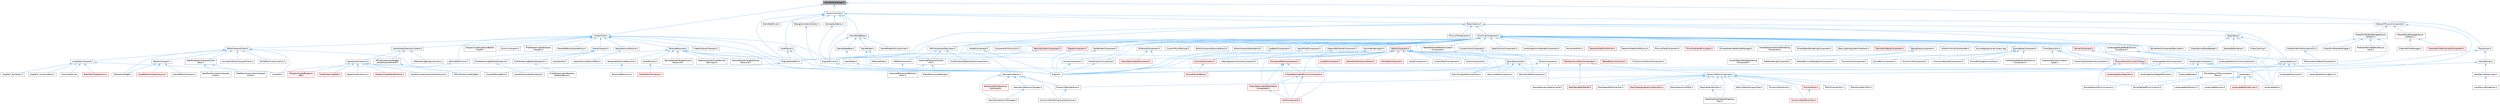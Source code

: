 digraph "InputKeyEventArgs.h"
{
 // INTERACTIVE_SVG=YES
 // LATEX_PDF_SIZE
  bgcolor="transparent";
  edge [fontname=Helvetica,fontsize=10,labelfontname=Helvetica,labelfontsize=10];
  node [fontname=Helvetica,fontsize=10,shape=box,height=0.2,width=0.4];
  Node1 [id="Node000001",label="InputKeyEventArgs.h",height=0.2,width=0.4,color="gray40", fillcolor="grey60", style="filled", fontcolor="black",tooltip=" "];
  Node1 -> Node2 [id="edge1_Node000001_Node000002",dir="back",color="steelblue1",style="solid",tooltip=" "];
  Node2 [id="Node000002",label="PlayerController.h",height=0.2,width=0.4,color="grey40", fillcolor="white", style="filled",URL="$db/db4/PlayerController_8h.html",tooltip=" "];
  Node2 -> Node3 [id="edge2_Node000002_Node000003",dir="back",color="steelblue1",style="solid",tooltip=" "];
  Node3 [id="Node000003",label="BodyInstance.h",height=0.2,width=0.4,color="grey40", fillcolor="white", style="filled",URL="$d3/d42/BodyInstance_8h.html",tooltip=" "];
  Node3 -> Node4 [id="edge3_Node000003_Node000004",dir="back",color="steelblue1",style="solid",tooltip=" "];
  Node4 [id="Node000004",label="BodySetup.h",height=0.2,width=0.4,color="grey40", fillcolor="white", style="filled",URL="$d8/d7b/BodySetup_8h.html",tooltip=" "];
  Node4 -> Node5 [id="edge4_Node000004_Node000005",dir="back",color="steelblue1",style="solid",tooltip=" "];
  Node5 [id="Node000005",label="ChaosCooking.h",height=0.2,width=0.4,color="grey40", fillcolor="white", style="filled",URL="$de/d88/ChaosCooking_8h.html",tooltip=" "];
  Node4 -> Node6 [id="edge5_Node000004_Node000006",dir="back",color="steelblue1",style="solid",tooltip=" "];
  Node6 [id="Node000006",label="ChaosDerivedDataReader.h",height=0.2,width=0.4,color="grey40", fillcolor="white", style="filled",URL="$de/d70/ChaosDerivedDataReader_8h.html",tooltip=" "];
  Node4 -> Node7 [id="edge6_Node000004_Node000007",dir="back",color="steelblue1",style="solid",tooltip=" "];
  Node7 [id="Node000007",label="DynamicMeshComponent.h",height=0.2,width=0.4,color="grey40", fillcolor="white", style="filled",URL="$d8/d66/DynamicMeshComponent_8h.html",tooltip=" "];
  Node7 -> Node8 [id="edge7_Node000007_Node000008",dir="back",color="steelblue1",style="solid",tooltip=" "];
  Node8 [id="Node000008",label="DataflowEditorWeightMapPaint\lTool.h",height=0.2,width=0.4,color="grey40", fillcolor="white", style="filled",URL="$db/d46/DataflowEditorWeightMapPaintTool_8h.html",tooltip=" "];
  Node7 -> Node9 [id="edge8_Node000007_Node000009",dir="back",color="steelblue1",style="solid",tooltip=" "];
  Node9 [id="Node000009",label="DeformMeshPolygonsTool.h",height=0.2,width=0.4,color="grey40", fillcolor="white", style="filled",URL="$db/d72/DeformMeshPolygonsTool_8h.html",tooltip=" "];
  Node7 -> Node10 [id="edge9_Node000007_Node000010",dir="back",color="steelblue1",style="solid",tooltip=" "];
  Node10 [id="Node000010",label="DynamicMeshActor.h",height=0.2,width=0.4,color="grey40", fillcolor="white", style="filled",URL="$d1/d71/DynamicMeshActor_8h.html",tooltip=" "];
  Node7 -> Node11 [id="edge10_Node000007_Node000011",dir="back",color="steelblue1",style="solid",tooltip=" "];
  Node11 [id="Node000011",label="DynamicMeshBrushTool.h",height=0.2,width=0.4,color="red", fillcolor="#FFF0F0", style="filled",URL="$da/d04/DynamicMeshBrushTool_8h.html",tooltip=" "];
  Node7 -> Node15 [id="edge11_Node000007_Node000015",dir="back",color="steelblue1",style="solid",tooltip=" "];
  Node15 [id="Node000015",label="DynamicMeshSelector.h",height=0.2,width=0.4,color="grey40", fillcolor="white", style="filled",URL="$dc/d01/DynamicMeshSelector_8h.html",tooltip=" "];
  Node15 -> Node16 [id="edge12_Node000015_Node000016",dir="back",color="steelblue1",style="solid",tooltip=" "];
  Node16 [id="Node000016",label="DynamicMeshPolygroupTransformer.h",height=0.2,width=0.4,color="grey40", fillcolor="white", style="filled",URL="$dc/db2/DynamicMeshPolygroupTransformer_8h.html",tooltip=" "];
  Node7 -> Node17 [id="edge13_Node000007_Node000017",dir="back",color="steelblue1",style="solid",tooltip=" "];
  Node17 [id="Node000017",label="EditUVIslandsTool.h",height=0.2,width=0.4,color="grey40", fillcolor="white", style="filled",URL="$d0/de4/EditUVIslandsTool_8h.html",tooltip=" "];
  Node7 -> Node18 [id="edge14_Node000007_Node000018",dir="back",color="steelblue1",style="solid",tooltip=" "];
  Node18 [id="Node000018",label="MeshGroupPaintTool.h",height=0.2,width=0.4,color="grey40", fillcolor="white", style="filled",URL="$dd/d04/MeshGroupPaintTool_8h.html",tooltip=" "];
  Node7 -> Node19 [id="edge15_Node000007_Node000019",dir="back",color="steelblue1",style="solid",tooltip=" "];
  Node19 [id="Node000019",label="MeshRenderBufferSet.h",height=0.2,width=0.4,color="red", fillcolor="#FFF0F0", style="filled",URL="$de/dc2/MeshRenderBufferSet_8h.html",tooltip=" "];
  Node7 -> Node21 [id="edge16_Node000007_Node000021",dir="back",color="steelblue1",style="solid",tooltip=" "];
  Node21 [id="Node000021",label="MeshSpaceDeformerTool.h",height=0.2,width=0.4,color="grey40", fillcolor="white", style="filled",URL="$d7/dc8/MeshSpaceDeformerTool_8h.html",tooltip=" "];
  Node7 -> Node22 [id="edge17_Node000007_Node000022",dir="back",color="steelblue1",style="solid",tooltip=" "];
  Node22 [id="Node000022",label="MeshTopologySelectionMechanic.h",height=0.2,width=0.4,color="red", fillcolor="#FFF0F0", style="filled",URL="$d5/d15/MeshTopologySelectionMechanic_8h.html",tooltip=" "];
  Node7 -> Node25 [id="edge18_Node000007_Node000025",dir="back",color="steelblue1",style="solid",tooltip=" "];
  Node25 [id="Node000025",label="MeshVertexPaintTool.h",height=0.2,width=0.4,color="grey40", fillcolor="white", style="filled",URL="$db/d74/MeshVertexPaintTool_8h.html",tooltip=" "];
  Node25 -> Node8 [id="edge19_Node000025_Node000008",dir="back",color="steelblue1",style="solid",tooltip=" "];
  Node7 -> Node26 [id="edge20_Node000007_Node000026",dir="back",color="steelblue1",style="solid",tooltip=" "];
  Node26 [id="Node000026",label="MeshVertexSculptTool.h",height=0.2,width=0.4,color="grey40", fillcolor="white", style="filled",URL="$dc/da6/MeshVertexSculptTool_8h.html",tooltip=" "];
  Node7 -> Node27 [id="edge21_Node000007_Node000027",dir="back",color="steelblue1",style="solid",tooltip=" "];
  Node27 [id="Node000027",label="PreviewMesh.h",height=0.2,width=0.4,color="red", fillcolor="#FFF0F0", style="filled",URL="$d6/d30/PreviewMesh_8h.html",tooltip=" "];
  Node27 -> Node11 [id="edge22_Node000027_Node000011",dir="back",color="steelblue1",style="solid",tooltip=" "];
  Node7 -> Node79 [id="edge23_Node000007_Node000079",dir="back",color="steelblue1",style="solid",tooltip=" "];
  Node79 [id="Node000079",label="SceneGeometrySpatialCache.h",height=0.2,width=0.4,color="grey40", fillcolor="white", style="filled",URL="$d6/d6f/SceneGeometrySpatialCache_8h.html",tooltip=" "];
  Node4 -> Node80 [id="edge24_Node000004_Node000080",dir="back",color="steelblue1",style="solid",tooltip=" "];
  Node80 [id="Node000080",label="SkeletalBodySetup.h",height=0.2,width=0.4,color="grey40", fillcolor="white", style="filled",URL="$dc/dbc/SkeletalBodySetup_8h.html",tooltip=" "];
  Node3 -> Node81 [id="edge25_Node000003_Node000081",dir="back",color="steelblue1",style="solid",tooltip=" "];
  Node81 [id="Node000081",label="EngineSharedPCH.h",height=0.2,width=0.4,color="grey40", fillcolor="white", style="filled",URL="$dc/dbb/EngineSharedPCH_8h.html",tooltip=" "];
  Node81 -> Node82 [id="edge26_Node000081_Node000082",dir="back",color="steelblue1",style="solid",tooltip=" "];
  Node82 [id="Node000082",label="UnrealEdSharedPCH.h",height=0.2,width=0.4,color="grey40", fillcolor="white", style="filled",URL="$d1/de6/UnrealEdSharedPCH_8h.html",tooltip=" "];
  Node3 -> Node83 [id="edge27_Node000003_Node000083",dir="back",color="steelblue1",style="solid",tooltip=" "];
  Node83 [id="Node000083",label="ISMComponentDescriptor.h",height=0.2,width=0.4,color="grey40", fillcolor="white", style="filled",URL="$dd/d82/ISMComponentDescriptor_8h.html",tooltip=" "];
  Node83 -> Node84 [id="edge28_Node000083_Node000084",dir="back",color="steelblue1",style="solid",tooltip=" "];
  Node84 [id="Node000084",label="HLODInstancedStaticMeshComponent.h",height=0.2,width=0.4,color="grey40", fillcolor="white", style="filled",URL="$dd/d88/HLODInstancedStaticMeshComponent_8h.html",tooltip=" "];
  Node83 -> Node85 [id="edge29_Node000083_Node000085",dir="back",color="steelblue1",style="solid",tooltip=" "];
  Node85 [id="Node000085",label="ISMPartitionActor.h",height=0.2,width=0.4,color="grey40", fillcolor="white", style="filled",URL="$d8/dac/ISMPartitionActor_8h.html",tooltip=" "];
  Node85 -> Node86 [id="edge30_Node000085_Node000086",dir="back",color="steelblue1",style="solid",tooltip=" "];
  Node86 [id="Node000086",label="InstancedPlacementPartition\lActor.h",height=0.2,width=0.4,color="grey40", fillcolor="white", style="filled",URL="$dd/d43/InstancedPlacementPartitionActor_8h.html",tooltip=" "];
  Node83 -> Node87 [id="edge31_Node000083_Node000087",dir="back",color="steelblue1",style="solid",tooltip=" "];
  Node87 [id="Node000087",label="InstancedPlacementClient\lInfo.h",height=0.2,width=0.4,color="grey40", fillcolor="white", style="filled",URL="$d0/d12/InstancedPlacementClientInfo_8h.html",tooltip=" "];
  Node87 -> Node88 [id="edge32_Node000087_Node000088",dir="back",color="steelblue1",style="solid",tooltip=" "];
  Node88 [id="Node000088",label="EditorPlacementSettings.h",height=0.2,width=0.4,color="grey40", fillcolor="white", style="filled",URL="$dd/daf/EditorPlacementSettings_8h.html",tooltip=" "];
  Node87 -> Node86 [id="edge33_Node000087_Node000086",dir="back",color="steelblue1",style="solid",tooltip=" "];
  Node3 -> Node89 [id="edge34_Node000003_Node000089",dir="back",color="steelblue1",style="solid",tooltip=" "];
  Node89 [id="Node000089",label="LandscapeProxy.h",height=0.2,width=0.4,color="grey40", fillcolor="white", style="filled",URL="$db/dae/LandscapeProxy_8h.html",tooltip=" "];
  Node89 -> Node90 [id="edge35_Node000089_Node000090",dir="back",color="steelblue1",style="solid",tooltip=" "];
  Node90 [id="Node000090",label="Landscape.h",height=0.2,width=0.4,color="grey40", fillcolor="white", style="filled",URL="$d5/dd6/Landscape_8h.html",tooltip=" "];
  Node90 -> Node91 [id="edge36_Node000090_Node000091",dir="back",color="steelblue1",style="solid",tooltip=" "];
  Node91 [id="Node000091",label="LandscapeEdit.h",height=0.2,width=0.4,color="grey40", fillcolor="white", style="filled",URL="$df/d61/LandscapeEdit_8h.html",tooltip=" "];
  Node90 -> Node92 [id="edge37_Node000090_Node000092",dir="back",color="steelblue1",style="solid",tooltip=" "];
  Node92 [id="Node000092",label="LandscapeEditLayer.h",height=0.2,width=0.4,color="grey40", fillcolor="white", style="filled",URL="$d2/d34/LandscapeEditLayer_8h.html",tooltip=" "];
  Node90 -> Node93 [id="edge38_Node000090_Node000093",dir="back",color="steelblue1",style="solid",tooltip=" "];
  Node93 [id="Node000093",label="LandscapeEditorServices.h",height=0.2,width=0.4,color="red", fillcolor="#FFF0F0", style="filled",URL="$d0/de9/LandscapeEditorServices_8h.html",tooltip=" "];
  Node90 -> Node95 [id="edge39_Node000090_Node000095",dir="back",color="steelblue1",style="solid",tooltip=" "];
  Node95 [id="Node000095",label="LandscapeNotification.h",height=0.2,width=0.4,color="grey40", fillcolor="white", style="filled",URL="$d7/de3/LandscapeNotification_8h.html",tooltip=" "];
  Node89 -> Node91 [id="edge40_Node000089_Node000091",dir="back",color="steelblue1",style="solid",tooltip=" "];
  Node89 -> Node96 [id="edge41_Node000089_Node000096",dir="back",color="steelblue1",style="solid",tooltip=" "];
  Node96 [id="Node000096",label="LandscapeRender.h",height=0.2,width=0.4,color="grey40", fillcolor="white", style="filled",URL="$df/d67/LandscapeRender_8h.html",tooltip=" "];
  Node89 -> Node97 [id="edge42_Node000089_Node000097",dir="back",color="steelblue1",style="solid",tooltip=" "];
  Node97 [id="Node000097",label="LandscapeStreamingProxy.h",height=0.2,width=0.4,color="grey40", fillcolor="white", style="filled",URL="$de/d5a/LandscapeStreamingProxy_8h.html",tooltip=" "];
  Node89 -> Node98 [id="edge43_Node000089_Node000098",dir="back",color="steelblue1",style="solid",tooltip=" "];
  Node98 [id="Node000098",label="LandscapeSubsystem.h",height=0.2,width=0.4,color="grey40", fillcolor="white", style="filled",URL="$d7/ddd/LandscapeSubsystem_8h.html",tooltip=" "];
  Node3 -> Node99 [id="edge44_Node000003_Node000099",dir="back",color="steelblue1",style="solid",tooltip=" "];
  Node99 [id="Node000099",label="PhysicsThreadLibrary.h",height=0.2,width=0.4,color="grey40", fillcolor="white", style="filled",URL="$dd/df6/PhysicsThreadLibrary_8h.html",tooltip=" "];
  Node3 -> Node100 [id="edge45_Node000003_Node000100",dir="back",color="steelblue1",style="solid",tooltip=" "];
  Node100 [id="Node000100",label="PrimitiveComponent.h",height=0.2,width=0.4,color="grey40", fillcolor="white", style="filled",URL="$df/d9f/PrimitiveComponent_8h.html",tooltip=" "];
  Node100 -> Node101 [id="edge46_Node000100_Node000101",dir="back",color="steelblue1",style="solid",tooltip=" "];
  Node101 [id="Node000101",label="ActorPrimitiveColorHandler.h",height=0.2,width=0.4,color="grey40", fillcolor="white", style="filled",URL="$d4/d72/ActorPrimitiveColorHandler_8h.html",tooltip=" "];
  Node100 -> Node102 [id="edge47_Node000100_Node000102",dir="back",color="steelblue1",style="solid",tooltip=" "];
  Node102 [id="Node000102",label="ArrowComponent.h",height=0.2,width=0.4,color="grey40", fillcolor="white", style="filled",URL="$db/d35/ArrowComponent_8h.html",tooltip=" "];
  Node102 -> Node103 [id="edge48_Node000102_Node000103",dir="back",color="steelblue1",style="solid",tooltip=" "];
  Node103 [id="Node000103",label="Engine.h",height=0.2,width=0.4,color="grey40", fillcolor="white", style="filled",URL="$d1/d34/Public_2Engine_8h.html",tooltip=" "];
  Node100 -> Node104 [id="edge49_Node000100_Node000104",dir="back",color="steelblue1",style="solid",tooltip=" "];
  Node104 [id="Node000104",label="AsyncRegisterLevelContext.cpp",height=0.2,width=0.4,color="grey40", fillcolor="white", style="filled",URL="$da/df8/AsyncRegisterLevelContext_8cpp.html",tooltip=" "];
  Node100 -> Node105 [id="edge50_Node000100_Node000105",dir="back",color="steelblue1",style="solid",tooltip=" "];
  Node105 [id="Node000105",label="BakedShallowWaterSimulation\lComponent.h",height=0.2,width=0.4,color="grey40", fillcolor="white", style="filled",URL="$d4/dbc/BakedShallowWaterSimulationComponent_8h.html",tooltip=" "];
  Node105 -> Node106 [id="edge51_Node000105_Node000106",dir="back",color="steelblue1",style="solid",tooltip=" "];
  Node106 [id="Node000106",label="WaterBodyComponent.h",height=0.2,width=0.4,color="red", fillcolor="#FFF0F0", style="filled",URL="$db/d59/WaterBodyComponent_8h.html",tooltip=" "];
  Node100 -> Node119 [id="edge52_Node000100_Node000119",dir="back",color="steelblue1",style="solid",tooltip=" "];
  Node119 [id="Node000119",label="BillboardComponent.h",height=0.2,width=0.4,color="grey40", fillcolor="white", style="filled",URL="$db/d72/BillboardComponent_8h.html",tooltip=" "];
  Node119 -> Node120 [id="edge53_Node000119_Node000120",dir="back",color="steelblue1",style="solid",tooltip=" "];
  Node120 [id="Node000120",label="ChaosDeformableSolverActor.h",height=0.2,width=0.4,color="red", fillcolor="#FFF0F0", style="filled",URL="$d2/de9/ChaosDeformableSolverActor_8h.html",tooltip=" "];
  Node119 -> Node103 [id="edge54_Node000119_Node000103",dir="back",color="steelblue1",style="solid",tooltip=" "];
  Node100 -> Node124 [id="edge55_Node000100_Node000124",dir="back",color="steelblue1",style="solid",tooltip=" "];
  Node124 [id="Node000124",label="BrushComponent.h",height=0.2,width=0.4,color="grey40", fillcolor="white", style="filled",URL="$d0/d9c/BrushComponent_8h.html",tooltip=" "];
  Node124 -> Node103 [id="edge56_Node000124_Node000103",dir="back",color="steelblue1",style="solid",tooltip=" "];
  Node124 -> Node79 [id="edge57_Node000124_Node000079",dir="back",color="steelblue1",style="solid",tooltip=" "];
  Node100 -> Node125 [id="edge58_Node000100_Node000125",dir="back",color="steelblue1",style="solid",tooltip=" "];
  Node125 [id="Node000125",label="ClusterUnionComponent.h",height=0.2,width=0.4,color="grey40", fillcolor="white", style="filled",URL="$d0/d16/ClusterUnionComponent_8h.html",tooltip=" "];
  Node125 -> Node126 [id="edge59_Node000125_Node000126",dir="back",color="steelblue1",style="solid",tooltip=" "];
  Node126 [id="Node000126",label="ClusterUnionVehicleComponent.h",height=0.2,width=0.4,color="grey40", fillcolor="white", style="filled",URL="$dd/deb/ClusterUnionVehicleComponent_8h.html",tooltip=" "];
  Node100 -> Node127 [id="edge60_Node000100_Node000127",dir="back",color="steelblue1",style="solid",tooltip=" "];
  Node127 [id="Node000127",label="ComponentCollisionUtil.h",height=0.2,width=0.4,color="grey40", fillcolor="white", style="filled",URL="$d9/d1c/ComponentCollisionUtil_8h.html",tooltip=" "];
  Node100 -> Node128 [id="edge61_Node000100_Node000128",dir="back",color="steelblue1",style="solid",tooltip=" "];
  Node128 [id="Node000128",label="CustomPhysXPayload.h",height=0.2,width=0.4,color="grey40", fillcolor="white", style="filled",URL="$d3/d90/CustomPhysXPayload_8h.html",tooltip=" "];
  Node100 -> Node129 [id="edge62_Node000100_Node000129",dir="back",color="steelblue1",style="solid",tooltip=" "];
  Node129 [id="Node000129",label="DebugDrawComponent.h",height=0.2,width=0.4,color="grey40", fillcolor="white", style="filled",URL="$d9/dae/DebugDrawComponent_8h.html",tooltip=" "];
  Node129 -> Node130 [id="edge63_Node000129_Node000130",dir="back",color="steelblue1",style="solid",tooltip=" "];
  Node130 [id="Node000130",label="EQSRenderingComponent.h",height=0.2,width=0.4,color="grey40", fillcolor="white", style="filled",URL="$df/d63/EQSRenderingComponent_8h.html",tooltip=" "];
  Node129 -> Node131 [id="edge64_Node000129_Node000131",dir="back",color="steelblue1",style="solid",tooltip=" "];
  Node131 [id="Node000131",label="PathedPhysicsDebugDrawComponent.h",height=0.2,width=0.4,color="grey40", fillcolor="white", style="filled",URL="$d9/dd8/PathedPhysicsDebugDrawComponent_8h.html",tooltip=" "];
  Node129 -> Node132 [id="edge65_Node000129_Node000132",dir="back",color="steelblue1",style="solid",tooltip=" "];
  Node132 [id="Node000132",label="SmartObjectDebugRendering\lComponent.h",height=0.2,width=0.4,color="grey40", fillcolor="white", style="filled",URL="$d2/db9/SmartObjectDebugRenderingComponent_8h.html",tooltip=" "];
  Node100 -> Node133 [id="edge66_Node000100_Node000133",dir="back",color="steelblue1",style="solid",tooltip=" "];
  Node133 [id="Node000133",label="DrawFrustumComponent.h",height=0.2,width=0.4,color="grey40", fillcolor="white", style="filled",URL="$db/d24/DrawFrustumComponent_8h.html",tooltip=" "];
  Node133 -> Node103 [id="edge67_Node000133_Node000103",dir="back",color="steelblue1",style="solid",tooltip=" "];
  Node100 -> Node134 [id="edge68_Node000100_Node000134",dir="back",color="steelblue1",style="solid",tooltip=" "];
  Node134 [id="Node000134",label="EditorComponentSourceFactory.h",height=0.2,width=0.4,color="grey40", fillcolor="white", style="filled",URL="$d4/d35/EditorComponentSourceFactory_8h.html",tooltip=" "];
  Node100 -> Node135 [id="edge69_Node000100_Node000135",dir="back",color="steelblue1",style="solid",tooltip=" "];
  Node135 [id="Node000135",label="EditorViewportSelectability.h",height=0.2,width=0.4,color="grey40", fillcolor="white", style="filled",URL="$d0/da6/EditorViewportSelectability_8h.html",tooltip=" "];
  Node100 -> Node136 [id="edge70_Node000100_Node000136",dir="back",color="steelblue1",style="solid",tooltip=" "];
  Node136 [id="Node000136",label="EngineMinimal.h",height=0.2,width=0.4,color="grey40", fillcolor="white", style="filled",URL="$d0/d2c/EngineMinimal_8h.html",tooltip=" "];
  Node136 -> Node103 [id="edge71_Node000136_Node000103",dir="back",color="steelblue1",style="solid",tooltip=" "];
  Node100 -> Node81 [id="edge72_Node000100_Node000081",dir="back",color="steelblue1",style="solid",tooltip=" "];
  Node100 -> Node137 [id="edge73_Node000100_Node000137",dir="back",color="steelblue1",style="solid",tooltip=" "];
  Node137 [id="Node000137",label="FloorQueryUtils.h",height=0.2,width=0.4,color="grey40", fillcolor="white", style="filled",URL="$df/d2a/FloorQueryUtils_8h.html",tooltip=" "];
  Node137 -> Node138 [id="edge74_Node000137_Node000138",dir="back",color="steelblue1",style="solid",tooltip=" "];
  Node138 [id="Node000138",label="ChaosCharacterMoverComponent.h",height=0.2,width=0.4,color="grey40", fillcolor="white", style="filled",URL="$d5/dd2/ChaosCharacterMoverComponent_8h.html",tooltip=" "];
  Node137 -> Node139 [id="edge75_Node000137_Node000139",dir="back",color="steelblue1",style="solid",tooltip=" "];
  Node139 [id="Node000139",label="CharacterMoverSimulation\lTypes.h",height=0.2,width=0.4,color="grey40", fillcolor="white", style="filled",URL="$df/dcc/CharacterMoverSimulationTypes_8h.html",tooltip=" "];
  Node137 -> Node140 [id="edge76_Node000137_Node000140",dir="back",color="steelblue1",style="solid",tooltip=" "];
  Node140 [id="Node000140",label="PhysicsMoverSimulationTypes.h",height=0.2,width=0.4,color="red", fillcolor="#FFF0F0", style="filled",URL="$d1/d2f/PhysicsMoverSimulationTypes_8h.html",tooltip=" "];
  Node140 -> Node141 [id="edge77_Node000140_Node000141",dir="back",color="steelblue1",style="solid",tooltip=" "];
  Node141 [id="Node000141",label="MoverNetworkPhysicsLiaison.h",height=0.2,width=0.4,color="grey40", fillcolor="white", style="filled",URL="$d7/d6a/MoverNetworkPhysicsLiaison_8h.html",tooltip=" "];
  Node140 -> Node142 [id="edge78_Node000140_Node000142",dir="back",color="steelblue1",style="solid",tooltip=" "];
  Node142 [id="Node000142",label="MoverNetworkPhysicsLiaison\lBase.h",height=0.2,width=0.4,color="grey40", fillcolor="white", style="filled",URL="$d6/d54/MoverNetworkPhysicsLiaisonBase_8h.html",tooltip=" "];
  Node142 -> Node141 [id="edge79_Node000142_Node000141",dir="back",color="steelblue1",style="solid",tooltip=" "];
  Node142 -> Node143 [id="edge80_Node000142_Node000143",dir="back",color="steelblue1",style="solid",tooltip=" "];
  Node143 [id="Node000143",label="MoverPathedPhysicsLiaison.h",height=0.2,width=0.4,color="grey40", fillcolor="white", style="filled",URL="$d8/d2d/MoverPathedPhysicsLiaison_8h.html",tooltip=" "];
  Node140 -> Node143 [id="edge81_Node000140_Node000143",dir="back",color="steelblue1",style="solid",tooltip=" "];
  Node100 -> Node150 [id="edge82_Node000100_Node000150",dir="back",color="steelblue1",style="solid",tooltip=" "];
  Node150 [id="Node000150",label="GeometrySelector.h",height=0.2,width=0.4,color="grey40", fillcolor="white", style="filled",URL="$d5/d67/GeometrySelector_8h.html",tooltip=" "];
  Node150 -> Node16 [id="edge83_Node000150_Node000016",dir="back",color="steelblue1",style="solid",tooltip=" "];
  Node150 -> Node15 [id="edge84_Node000150_Node000015",dir="back",color="steelblue1",style="solid",tooltip=" "];
  Node150 -> Node151 [id="edge85_Node000150_Node000151",dir="back",color="steelblue1",style="solid",tooltip=" "];
  Node151 [id="Node000151",label="GeometrySelectionChanges.h",height=0.2,width=0.4,color="grey40", fillcolor="white", style="filled",URL="$d2/d21/GeometrySelectionChanges_8h.html",tooltip=" "];
  Node151 -> Node152 [id="edge86_Node000151_Node000152",dir="back",color="steelblue1",style="solid",tooltip=" "];
  Node152 [id="Node000152",label="GeometrySelectionManager.h",height=0.2,width=0.4,color="grey40", fillcolor="white", style="filled",URL="$d9/d43/GeometrySelectionManager_8h.html",tooltip=" "];
  Node150 -> Node152 [id="edge87_Node000150_Node000152",dir="back",color="steelblue1",style="solid",tooltip=" "];
  Node150 -> Node153 [id="edge88_Node000150_Node000153",dir="back",color="steelblue1",style="solid",tooltip=" "];
  Node153 [id="Node000153",label="SelectionEditInteractive\lCommand.h",height=0.2,width=0.4,color="red", fillcolor="#FFF0F0", style="filled",URL="$d8/db5/SelectionEditInteractiveCommand_8h.html",tooltip=" "];
  Node100 -> Node158 [id="edge89_Node000100_Node000158",dir="back",color="steelblue1",style="solid",tooltip=" "];
  Node158 [id="Node000158",label="GizmoBaseComponent.h",height=0.2,width=0.4,color="grey40", fillcolor="white", style="filled",URL="$db/dfd/GizmoBaseComponent_8h.html",tooltip=" "];
  Node158 -> Node159 [id="edge90_Node000158_Node000159",dir="back",color="steelblue1",style="solid",tooltip=" "];
  Node159 [id="Node000159",label="GizmoArrowComponent.h",height=0.2,width=0.4,color="grey40", fillcolor="white", style="filled",URL="$d9/df9/GizmoArrowComponent_8h.html",tooltip=" "];
  Node158 -> Node160 [id="edge91_Node000158_Node000160",dir="back",color="steelblue1",style="solid",tooltip=" "];
  Node160 [id="Node000160",label="GizmoBoxComponent.h",height=0.2,width=0.4,color="grey40", fillcolor="white", style="filled",URL="$d4/d84/GizmoBoxComponent_8h.html",tooltip=" "];
  Node158 -> Node161 [id="edge92_Node000158_Node000161",dir="back",color="steelblue1",style="solid",tooltip=" "];
  Node161 [id="Node000161",label="GizmoCircleComponent.h",height=0.2,width=0.4,color="grey40", fillcolor="white", style="filled",URL="$d3/d78/GizmoCircleComponent_8h.html",tooltip=" "];
  Node158 -> Node162 [id="edge93_Node000158_Node000162",dir="back",color="steelblue1",style="solid",tooltip=" "];
  Node162 [id="Node000162",label="GizmoLineHandleComponent.h",height=0.2,width=0.4,color="grey40", fillcolor="white", style="filled",URL="$d3/d98/GizmoLineHandleComponent_8h.html",tooltip=" "];
  Node158 -> Node163 [id="edge94_Node000158_Node000163",dir="back",color="steelblue1",style="solid",tooltip=" "];
  Node163 [id="Node000163",label="GizmoRectangleComponent.h",height=0.2,width=0.4,color="grey40", fillcolor="white", style="filled",URL="$d9/ded/GizmoRectangleComponent_8h.html",tooltip=" "];
  Node158 -> Node164 [id="edge95_Node000158_Node000164",dir="back",color="steelblue1",style="solid",tooltip=" "];
  Node164 [id="Node000164",label="ViewAdjustedStaticMeshGizmo\lComponent.h",height=0.2,width=0.4,color="grey40", fillcolor="white", style="filled",URL="$d3/d99/ViewAdjustedStaticMeshGizmoComponent_8h.html",tooltip=" "];
  Node100 -> Node165 [id="edge96_Node000100_Node000165",dir="back",color="steelblue1",style="solid",tooltip=" "];
  Node165 [id="Node000165",label="GizmoRenderingUtil.h",height=0.2,width=0.4,color="grey40", fillcolor="white", style="filled",URL="$d0/d40/GizmoRenderingUtil_8h.html",tooltip=" "];
  Node165 -> Node166 [id="edge97_Node000165_Node000166",dir="back",color="steelblue1",style="solid",tooltip=" "];
  Node166 [id="Node000166",label="GizmoElementBase.h",height=0.2,width=0.4,color="red", fillcolor="#FFF0F0", style="filled",URL="$d5/d19/GizmoElementBase_8h.html",tooltip=" "];
  Node165 -> Node182 [id="edge98_Node000165_Node000182",dir="back",color="steelblue1",style="solid",tooltip=" "];
  Node182 [id="Node000182",label="GizmoViewContext.h",height=0.2,width=0.4,color="red", fillcolor="#FFF0F0", style="filled",URL="$dd/d1a/GizmoViewContext_8h.html",tooltip=" "];
  Node182 -> Node166 [id="edge99_Node000182_Node000166",dir="back",color="steelblue1",style="solid",tooltip=" "];
  Node100 -> Node83 [id="edge100_Node000100_Node000083",dir="back",color="steelblue1",style="solid",tooltip=" "];
  Node100 -> Node184 [id="edge101_Node000100_Node000184",dir="back",color="steelblue1",style="solid",tooltip=" "];
  Node184 [id="Node000184",label="LakeCollisionComponent.h",height=0.2,width=0.4,color="grey40", fillcolor="white", style="filled",URL="$d6/d05/LakeCollisionComponent_8h.html",tooltip=" "];
  Node100 -> Node185 [id="edge102_Node000100_Node000185",dir="back",color="steelblue1",style="solid",tooltip=" "];
  Node185 [id="Node000185",label="LandscapeComponent.h",height=0.2,width=0.4,color="grey40", fillcolor="white", style="filled",URL="$d4/dba/LandscapeComponent_8h.html",tooltip=" "];
  Node185 -> Node90 [id="edge103_Node000185_Node000090",dir="back",color="steelblue1",style="solid",tooltip=" "];
  Node185 -> Node91 [id="edge104_Node000185_Node000091",dir="back",color="steelblue1",style="solid",tooltip=" "];
  Node185 -> Node186 [id="edge105_Node000185_Node000186",dir="back",color="steelblue1",style="solid",tooltip=" "];
  Node186 [id="Node000186",label="LandscapeGrassWeightExporter.h",height=0.2,width=0.4,color="grey40", fillcolor="white", style="filled",URL="$de/d64/LandscapeGrassWeightExporter_8h.html",tooltip=" "];
  Node185 -> Node96 [id="edge106_Node000185_Node000096",dir="back",color="steelblue1",style="solid",tooltip=" "];
  Node100 -> Node187 [id="edge107_Node000100_Node000187",dir="back",color="steelblue1",style="solid",tooltip=" "];
  Node187 [id="Node000187",label="LandscapeGizmoRenderComponent.h",height=0.2,width=0.4,color="grey40", fillcolor="white", style="filled",URL="$d0/d84/LandscapeGizmoRenderComponent_8h.html",tooltip=" "];
  Node100 -> Node188 [id="edge108_Node000100_Node000188",dir="back",color="steelblue1",style="solid",tooltip=" "];
  Node188 [id="Node000188",label="LandscapeHeightfieldCollision\lComponent.h",height=0.2,width=0.4,color="grey40", fillcolor="white", style="filled",URL="$d2/d06/LandscapeHeightfieldCollisionComponent_8h.html",tooltip=" "];
  Node188 -> Node91 [id="edge109_Node000188_Node000091",dir="back",color="steelblue1",style="solid",tooltip=" "];
  Node188 -> Node189 [id="edge110_Node000188_Node000189",dir="back",color="steelblue1",style="solid",tooltip=" "];
  Node189 [id="Node000189",label="LandscapeMeshCollisionComponent.h",height=0.2,width=0.4,color="grey40", fillcolor="white", style="filled",URL="$d0/dab/LandscapeMeshCollisionComponent_8h.html",tooltip=" "];
  Node188 -> Node89 [id="edge111_Node000188_Node000089",dir="back",color="steelblue1",style="solid",tooltip=" "];
  Node100 -> Node190 [id="edge112_Node000100_Node000190",dir="back",color="steelblue1",style="solid",tooltip=" "];
  Node190 [id="Node000190",label="LandscapeSplinesComponent.h",height=0.2,width=0.4,color="grey40", fillcolor="white", style="filled",URL="$d4/d7e/LandscapeSplinesComponent_8h.html",tooltip=" "];
  Node190 -> Node191 [id="edge113_Node000190_Node000191",dir="back",color="steelblue1",style="solid",tooltip=" "];
  Node191 [id="Node000191",label="LandscapeSplineSegment.h",height=0.2,width=0.4,color="red", fillcolor="#FFF0F0", style="filled",URL="$d4/d8d/LandscapeSplineSegment_8h.html",tooltip=" "];
  Node100 -> Node193 [id="edge114_Node000100_Node000193",dir="back",color="steelblue1",style="solid",tooltip=" "];
  Node193 [id="Node000193",label="LineBatchComponent.h",height=0.2,width=0.4,color="grey40", fillcolor="white", style="filled",URL="$d4/dd8/LineBatchComponent_8h.html",tooltip=" "];
  Node193 -> Node103 [id="edge115_Node000193_Node000103",dir="back",color="steelblue1",style="solid",tooltip=" "];
  Node100 -> Node194 [id="edge116_Node000100_Node000194",dir="back",color="steelblue1",style="solid",tooltip=" "];
  Node194 [id="Node000194",label="MaterialBillboardComponent.h",height=0.2,width=0.4,color="grey40", fillcolor="white", style="filled",URL="$d0/d98/MaterialBillboardComponent_8h.html",tooltip=" "];
  Node194 -> Node103 [id="edge117_Node000194_Node000103",dir="back",color="steelblue1",style="solid",tooltip=" "];
  Node100 -> Node195 [id="edge118_Node000100_Node000195",dir="back",color="steelblue1",style="solid",tooltip=" "];
  Node195 [id="Node000195",label="MeshComponent.h",height=0.2,width=0.4,color="red", fillcolor="#FFF0F0", style="filled",URL="$dd/d57/MeshComponent_8h.html",tooltip=" "];
  Node195 -> Node196 [id="edge119_Node000195_Node000196",dir="back",color="steelblue1",style="solid",tooltip=" "];
  Node196 [id="Node000196",label="BaseDynamicMeshComponent.h",height=0.2,width=0.4,color="red", fillcolor="#FFF0F0", style="filled",URL="$d3/df4/BaseDynamicMeshComponent_8h.html",tooltip=" "];
  Node196 -> Node7 [id="edge120_Node000196_Node000007",dir="back",color="steelblue1",style="solid",tooltip=" "];
  Node196 -> Node19 [id="edge121_Node000196_Node000019",dir="back",color="steelblue1",style="solid",tooltip=" "];
  Node195 -> Node214 [id="edge122_Node000195_Node000214",dir="back",color="steelblue1",style="solid",tooltip=" "];
  Node214 [id="Node000214",label="BasicElementSet.h",height=0.2,width=0.4,color="grey40", fillcolor="white", style="filled",URL="$de/d31/BasicElementSet_8h.html",tooltip=" "];
  Node214 -> Node215 [id="edge123_Node000214_Node000215",dir="back",color="steelblue1",style="solid",tooltip=" "];
  Node215 [id="Node000215",label="BasicLineSetComponent.h",height=0.2,width=0.4,color="grey40", fillcolor="white", style="filled",URL="$da/d78/BasicLineSetComponent_8h.html",tooltip=" "];
  Node214 -> Node216 [id="edge124_Node000214_Node000216",dir="back",color="steelblue1",style="solid",tooltip=" "];
  Node216 [id="Node000216",label="BasicPointSetComponent.h",height=0.2,width=0.4,color="grey40", fillcolor="white", style="filled",URL="$d4/d5f/BasicPointSetComponent_8h.html",tooltip=" "];
  Node214 -> Node217 [id="edge125_Node000214_Node000217",dir="back",color="steelblue1",style="solid",tooltip=" "];
  Node217 [id="Node000217",label="BasicTriangleSetComponent.h",height=0.2,width=0.4,color="grey40", fillcolor="white", style="filled",URL="$d0/d56/BasicTriangleSetComponent_8h.html",tooltip=" "];
  Node195 -> Node215 [id="edge126_Node000195_Node000215",dir="back",color="steelblue1",style="solid",tooltip=" "];
  Node195 -> Node216 [id="edge127_Node000195_Node000216",dir="back",color="steelblue1",style="solid",tooltip=" "];
  Node195 -> Node217 [id="edge128_Node000195_Node000217",dir="back",color="steelblue1",style="solid",tooltip=" "];
  Node195 -> Node218 [id="edge129_Node000195_Node000218",dir="back",color="steelblue1",style="solid",tooltip=" "];
  Node218 [id="Node000218",label="CableComponent.h",height=0.2,width=0.4,color="grey40", fillcolor="white", style="filled",URL="$d4/dd5/CableComponent_8h.html",tooltip=" "];
  Node195 -> Node219 [id="edge130_Node000195_Node000219",dir="back",color="steelblue1",style="solid",tooltip=" "];
  Node219 [id="Node000219",label="ChaosDeformablePhysicsComponent.h",height=0.2,width=0.4,color="red", fillcolor="#FFF0F0", style="filled",URL="$d3/da9/ChaosDeformablePhysicsComponent_8h.html",tooltip=" "];
  Node219 -> Node223 [id="edge131_Node000219_Node000223",dir="back",color="steelblue1",style="solid",tooltip=" "];
  Node223 [id="Node000223",label="ChaosDeformableTetrahedral\lComponent.h",height=0.2,width=0.4,color="red", fillcolor="#FFF0F0", style="filled",URL="$d3/db3/ChaosDeformableTetrahedralComponent_8h.html",tooltip=" "];
  Node223 -> Node225 [id="edge132_Node000223_Node000225",dir="back",color="steelblue1",style="solid",tooltip=" "];
  Node225 [id="Node000225",label="FleshComponent.h",height=0.2,width=0.4,color="red", fillcolor="#FFF0F0", style="filled",URL="$d0/d29/FleshComponent_8h.html",tooltip=" "];
  Node219 -> Node225 [id="edge133_Node000219_Node000225",dir="back",color="steelblue1",style="solid",tooltip=" "];
  Node195 -> Node223 [id="edge134_Node000195_Node000223",dir="back",color="steelblue1",style="solid",tooltip=" "];
  Node195 -> Node227 [id="edge135_Node000195_Node000227",dir="back",color="steelblue1",style="solid",tooltip=" "];
  Node227 [id="Node000227",label="CustomMeshComponent.h",height=0.2,width=0.4,color="grey40", fillcolor="white", style="filled",URL="$de/d34/CustomMeshComponent_8h.html",tooltip=" "];
  Node195 -> Node136 [id="edge136_Node000195_Node000136",dir="back",color="steelblue1",style="solid",tooltip=" "];
  Node195 -> Node81 [id="edge137_Node000195_Node000081",dir="back",color="steelblue1",style="solid",tooltip=" "];
  Node195 -> Node225 [id="edge138_Node000195_Node000225",dir="back",color="steelblue1",style="solid",tooltip=" "];
  Node195 -> Node228 [id="edge139_Node000195_Node000228",dir="back",color="steelblue1",style="solid",tooltip=" "];
  Node228 [id="Node000228",label="GroomComponent.h",height=0.2,width=0.4,color="grey40", fillcolor="white", style="filled",URL="$de/d2e/GroomComponent_8h.html",tooltip=" "];
  Node195 -> Node229 [id="edge140_Node000195_Node000229",dir="back",color="steelblue1",style="solid",tooltip=" "];
  Node229 [id="Node000229",label="HeterogeneousVolumeComponent.h",height=0.2,width=0.4,color="grey40", fillcolor="white", style="filled",URL="$d6/daf/HeterogeneousVolumeComponent_8h.html",tooltip=" "];
  Node195 -> Node230 [id="edge141_Node000195_Node000230",dir="back",color="steelblue1",style="solid",tooltip=" "];
  Node230 [id="Node000230",label="LineSetComponent.h",height=0.2,width=0.4,color="red", fillcolor="#FFF0F0", style="filled",URL="$d7/d6b/LineSetComponent_8h.html",tooltip=" "];
  Node195 -> Node233 [id="edge142_Node000195_Node000233",dir="back",color="steelblue1",style="solid",tooltip=" "];
  Node233 [id="Node000233",label="MeshWireframeComponent.h",height=0.2,width=0.4,color="red", fillcolor="#FFF0F0", style="filled",URL="$d7/d66/MeshWireframeComponent_8h.html",tooltip=" "];
  Node195 -> Node234 [id="edge143_Node000195_Node000234",dir="back",color="steelblue1",style="solid",tooltip=" "];
  Node234 [id="Node000234",label="PointSetComponent.h",height=0.2,width=0.4,color="red", fillcolor="#FFF0F0", style="filled",URL="$d8/d54/PointSetComponent_8h.html",tooltip=" "];
  Node195 -> Node235 [id="edge144_Node000195_Node000235",dir="back",color="steelblue1",style="solid",tooltip=" "];
  Node235 [id="Node000235",label="ProceduralMeshComponent.h",height=0.2,width=0.4,color="red", fillcolor="#FFF0F0", style="filled",URL="$d5/d29/ProceduralMeshComponent_8h.html",tooltip=" "];
  Node235 -> Node219 [id="edge145_Node000235_Node000219",dir="back",color="steelblue1",style="solid",tooltip=" "];
  Node235 -> Node223 [id="edge146_Node000235_Node000223",dir="back",color="steelblue1",style="solid",tooltip=" "];
  Node235 -> Node225 [id="edge147_Node000235_Node000225",dir="back",color="steelblue1",style="solid",tooltip=" "];
  Node100 -> Node372 [id="edge148_Node000100_Node000372",dir="back",color="steelblue1",style="solid",tooltip=" "];
  Node372 [id="Node000372",label="ModelComponent.h",height=0.2,width=0.4,color="grey40", fillcolor="white", style="filled",URL="$d9/d34/ModelComponent_8h.html",tooltip=" "];
  Node372 -> Node103 [id="edge149_Node000372_Node000103",dir="back",color="steelblue1",style="solid",tooltip=" "];
  Node100 -> Node373 [id="edge150_Node000100_Node000373",dir="back",color="steelblue1",style="solid",tooltip=" "];
  Node373 [id="Node000373",label="ModularVehicleBaseComponent.h",height=0.2,width=0.4,color="grey40", fillcolor="white", style="filled",URL="$d3/dc7/ModularVehicleBaseComponent_8h.html",tooltip=" "];
  Node100 -> Node374 [id="edge151_Node000100_Node000374",dir="back",color="steelblue1",style="solid",tooltip=" "];
  Node374 [id="Node000374",label="MovementUtils.h",height=0.2,width=0.4,color="grey40", fillcolor="white", style="filled",URL="$d0/d54/MovementUtils_8h.html",tooltip=" "];
  Node100 -> Node375 [id="edge152_Node000100_Node000375",dir="back",color="steelblue1",style="solid",tooltip=" "];
  Node375 [id="Node000375",label="NetworkPredictionDriver.h",height=0.2,width=0.4,color="red", fillcolor="#FFF0F0", style="filled",URL="$d4/db2/NetworkPredictionDriver_8h.html",tooltip=" "];
  Node100 -> Node382 [id="edge153_Node000100_Node000382",dir="back",color="steelblue1",style="solid",tooltip=" "];
  Node382 [id="Node000382",label="NetworkPredictionPhysics.h",height=0.2,width=0.4,color="grey40", fillcolor="white", style="filled",URL="$d8/dee/NetworkPredictionPhysics_8h.html",tooltip=" "];
  Node100 -> Node383 [id="edge154_Node000100_Node000383",dir="back",color="steelblue1",style="solid",tooltip=" "];
  Node383 [id="Node000383",label="ParticleSystemComponent.h",height=0.2,width=0.4,color="red", fillcolor="#FFF0F0", style="filled",URL="$d4/d17/ParticleSystemComponent_8h.html",tooltip=" "];
  Node383 -> Node136 [id="edge155_Node000383_Node000136",dir="back",color="steelblue1",style="solid",tooltip=" "];
  Node100 -> Node391 [id="edge156_Node000100_Node000391",dir="back",color="steelblue1",style="solid",tooltip=" "];
  Node391 [id="Node000391",label="PhysicsFieldComponent.h",height=0.2,width=0.4,color="grey40", fillcolor="white", style="filled",URL="$dd/d76/PhysicsFieldComponent_8h.html",tooltip=" "];
  Node100 -> Node392 [id="edge157_Node000100_Node000392",dir="back",color="steelblue1",style="solid",tooltip=" "];
  Node392 [id="Node000392",label="PrimitiveSceneProxyDesc.h",height=0.2,width=0.4,color="red", fillcolor="#FFF0F0", style="filled",URL="$d8/d20/PrimitiveSceneProxyDesc_8h.html",tooltip=" "];
  Node100 -> Node397 [id="edge158_Node000100_Node000397",dir="back",color="steelblue1",style="solid",tooltip=" "];
  Node397 [id="Node000397",label="ShapeComponent.h",height=0.2,width=0.4,color="red", fillcolor="#FFF0F0", style="filled",URL="$d4/d4b/ShapeComponent_8h.html",tooltip=" "];
  Node397 -> Node103 [id="edge159_Node000397_Node000103",dir="back",color="steelblue1",style="solid",tooltip=" "];
  Node100 -> Node405 [id="edge160_Node000100_Node000405",dir="back",color="steelblue1",style="solid",tooltip=" "];
  Node405 [id="Node000405",label="SimpleStreamableAssetManager.h",height=0.2,width=0.4,color="grey40", fillcolor="white", style="filled",URL="$df/d02/SimpleStreamableAssetManager_8h.html",tooltip=" "];
  Node100 -> Node406 [id="edge161_Node000100_Node000406",dir="back",color="steelblue1",style="solid",tooltip=" "];
  Node406 [id="Node000406",label="SmartObjectContainerRendering\lComponent.h",height=0.2,width=0.4,color="grey40", fillcolor="white", style="filled",URL="$d8/d15/SmartObjectContainerRenderingComponent_8h.html",tooltip=" "];
  Node100 -> Node407 [id="edge162_Node000100_Node000407",dir="back",color="steelblue1",style="solid",tooltip=" "];
  Node407 [id="Node000407",label="SmartObjectRenderingComponent.h",height=0.2,width=0.4,color="grey40", fillcolor="white", style="filled",URL="$da/d17/SmartObjectRenderingComponent_8h.html",tooltip=" "];
  Node100 -> Node408 [id="edge163_Node000100_Node000408",dir="back",color="steelblue1",style="solid",tooltip=" "];
  Node408 [id="Node000408",label="SplineComponent.h",height=0.2,width=0.4,color="red", fillcolor="#FFF0F0", style="filled",URL="$d3/d00/SplineComponent_8h.html",tooltip=" "];
  Node408 -> Node190 [id="edge164_Node000408_Node000190",dir="back",color="steelblue1",style="solid",tooltip=" "];
  Node100 -> Node419 [id="edge165_Node000100_Node000419",dir="back",color="steelblue1",style="solid",tooltip=" "];
  Node419 [id="Node000419",label="SplineMeshComponentDescriptor.h",height=0.2,width=0.4,color="grey40", fillcolor="white", style="filled",URL="$d1/d6f/SplineMeshComponentDescriptor_8h.html",tooltip=" "];
  Node100 -> Node420 [id="edge166_Node000100_Node000420",dir="back",color="steelblue1",style="solid",tooltip=" "];
  Node420 [id="Node000420",label="StaticLightingSystemInterface.h",height=0.2,width=0.4,color="grey40", fillcolor="white", style="filled",URL="$da/d21/StaticLightingSystemInterface_8h.html",tooltip=" "];
  Node100 -> Node421 [id="edge167_Node000100_Node000421",dir="back",color="steelblue1",style="solid",tooltip=" "];
  Node421 [id="Node000421",label="TextRenderComponent.h",height=0.2,width=0.4,color="grey40", fillcolor="white", style="filled",URL="$dd/d07/TextRenderComponent_8h.html",tooltip=" "];
  Node421 -> Node103 [id="edge168_Node000421_Node000103",dir="back",color="steelblue1",style="solid",tooltip=" "];
  Node100 -> Node422 [id="edge169_Node000100_Node000422",dir="back",color="steelblue1",style="solid",tooltip=" "];
  Node422 [id="Node000422",label="VectorFieldComponent.h",height=0.2,width=0.4,color="grey40", fillcolor="white", style="filled",URL="$d1/d45/VectorFieldComponent_8h.html",tooltip=" "];
  Node422 -> Node103 [id="edge170_Node000422_Node000103",dir="back",color="steelblue1",style="solid",tooltip=" "];
  Node100 -> Node423 [id="edge171_Node000100_Node000423",dir="back",color="steelblue1",style="solid",tooltip=" "];
  Node423 [id="Node000423",label="VehicleSimBaseComponent.h",height=0.2,width=0.4,color="red", fillcolor="#FFF0F0", style="filled",URL="$d3/db2/VehicleSimBaseComponent_8h.html",tooltip=" "];
  Node3 -> Node419 [id="edge172_Node000003_Node000419",dir="back",color="steelblue1",style="solid",tooltip=" "];
  Node2 -> Node433 [id="edge173_Node000002_Node000433",dir="back",color="steelblue1",style="solid",tooltip=" "];
  Node433 [id="Node000433",label="DebugCameraController.h",height=0.2,width=0.4,color="grey40", fillcolor="white", style="filled",URL="$d1/d9e/DebugCameraController_8h.html",tooltip=" "];
  Node433 -> Node103 [id="edge174_Node000433_Node000103",dir="back",color="steelblue1",style="solid",tooltip=" "];
  Node2 -> Node434 [id="edge175_Node000002_Node000434",dir="back",color="steelblue1",style="solid",tooltip=" "];
  Node434 [id="Node000434",label="DemoNetDriver.h",height=0.2,width=0.4,color="grey40", fillcolor="white", style="filled",URL="$df/df9/DemoNetDriver_8h.html",tooltip=" "];
  Node2 -> Node136 [id="edge176_Node000002_Node000136",dir="back",color="steelblue1",style="solid",tooltip=" "];
  Node2 -> Node81 [id="edge177_Node000002_Node000081",dir="back",color="steelblue1",style="solid",tooltip=" "];
  Node2 -> Node435 [id="edge178_Node000002_Node000435",dir="back",color="steelblue1",style="solid",tooltip=" "];
  Node435 [id="Node000435",label="GameModeBase.h",height=0.2,width=0.4,color="grey40", fillcolor="white", style="filled",URL="$d2/d5b/GameModeBase_8h.html",tooltip=" "];
  Node435 -> Node136 [id="edge179_Node000435_Node000136",dir="back",color="steelblue1",style="solid",tooltip=" "];
  Node435 -> Node436 [id="edge180_Node000435_Node000436",dir="back",color="steelblue1",style="solid",tooltip=" "];
  Node436 [id="Node000436",label="GameMode.h",height=0.2,width=0.4,color="grey40", fillcolor="white", style="filled",URL="$d1/de8/GameMode_8h.html",tooltip=" "];
  Node436 -> Node103 [id="edge181_Node000436_Node000103",dir="back",color="steelblue1",style="solid",tooltip=" "];
  Node436 -> Node437 [id="edge182_Node000436_Node000437",dir="back",color="steelblue1",style="solid",tooltip=" "];
  Node437 [id="Node000437",label="VPGameMode.h",height=0.2,width=0.4,color="grey40", fillcolor="white", style="filled",URL="$d0/d09/VPGameMode_8h.html",tooltip=" "];
  Node435 -> Node438 [id="edge183_Node000435_Node000438",dir="back",color="steelblue1",style="solid",tooltip=" "];
  Node438 [id="Node000438",label="GameModeInfoCustomizer.h",height=0.2,width=0.4,color="grey40", fillcolor="white", style="filled",URL="$d5/df3/GameModeInfoCustomizer_8h.html",tooltip=" "];
  Node435 -> Node439 [id="edge184_Node000435_Node000439",dir="back",color="steelblue1",style="solid",tooltip=" "];
  Node439 [id="Node000439",label="GameStateBase.h",height=0.2,width=0.4,color="grey40", fillcolor="white", style="filled",URL="$dd/db9/GameStateBase_8h.html",tooltip=" "];
  Node439 -> Node440 [id="edge185_Node000439_Node000440",dir="back",color="steelblue1",style="solid",tooltip=" "];
  Node440 [id="Node000440",label="GameState.h",height=0.2,width=0.4,color="grey40", fillcolor="white", style="filled",URL="$dc/db4/GameState_8h.html",tooltip=" "];
  Node440 -> Node103 [id="edge186_Node000440_Node000103",dir="back",color="steelblue1",style="solid",tooltip=" "];
  Node2 -> Node441 [id="edge187_Node000002_Node000441",dir="back",color="steelblue1",style="solid",tooltip=" "];
  Node441 [id="Node000441",label="GameplayStatics.h",height=0.2,width=0.4,color="grey40", fillcolor="white", style="filled",URL="$d9/dc8/GameplayStatics_8h.html",tooltip=" "];
  Node441 -> Node136 [id="edge188_Node000441_Node000136",dir="back",color="steelblue1",style="solid",tooltip=" "];
  Node2 -> Node442 [id="edge189_Node000002_Node000442",dir="back",color="steelblue1",style="solid",tooltip=" "];
  Node442 [id="Node000442",label="LocalPlayer.h",height=0.2,width=0.4,color="grey40", fillcolor="white", style="filled",URL="$d9/d4a/LocalPlayer_8h.html",tooltip=" "];
  Node442 -> Node103 [id="edge190_Node000442_Node000103",dir="back",color="steelblue1",style="solid",tooltip=" "];
  Node442 -> Node81 [id="edge191_Node000442_Node000081",dir="back",color="steelblue1",style="solid",tooltip=" "];
  Node2 -> Node443 [id="edge192_Node000002_Node000443",dir="back",color="steelblue1",style="solid",tooltip=" "];
  Node443 [id="Node000443",label="NetworkPhysicsComponent.h",height=0.2,width=0.4,color="grey40", fillcolor="white", style="filled",URL="$d5/dcb/NetworkPhysicsComponent_8h.html",tooltip=" "];
  Node443 -> Node444 [id="edge193_Node000443_Node000444",dir="back",color="steelblue1",style="solid",tooltip=" "];
  Node444 [id="Node000444",label="ChaosSimModuleManagerAsync\lCallback.h",height=0.2,width=0.4,color="grey40", fillcolor="white", style="filled",URL="$d7/dd0/ChaosSimModuleManagerAsyncCallback_8h.html",tooltip=" "];
  Node444 -> Node445 [id="edge194_Node000444_Node000445",dir="back",color="steelblue1",style="solid",tooltip=" "];
  Node445 [id="Node000445",label="ChaosSimModuleManager.h",height=0.2,width=0.4,color="grey40", fillcolor="white", style="filled",URL="$d7/dd1/ChaosSimModuleManager_8h.html",tooltip=" "];
  Node444 -> Node373 [id="edge195_Node000444_Node000373",dir="back",color="steelblue1",style="solid",tooltip=" "];
  Node444 -> Node446 [id="edge196_Node000444_Node000446",dir="back",color="steelblue1",style="solid",tooltip=" "];
  Node446 [id="Node000446",label="ModularVehicleDefaultAsync\lInput.h",height=0.2,width=0.4,color="grey40", fillcolor="white", style="filled",URL="$d5/df8/ModularVehicleDefaultAsyncInput_8h.html",tooltip=" "];
  Node444 -> Node447 [id="edge197_Node000444_Node000447",dir="back",color="steelblue1",style="solid",tooltip=" "];
  Node447 [id="Node000447",label="ModularVehicleSimulationCU.h",height=0.2,width=0.4,color="grey40", fillcolor="white", style="filled",URL="$d8/d61/ModularVehicleSimulationCU_8h.html",tooltip=" "];
  Node447 -> Node373 [id="edge198_Node000447_Node000373",dir="back",color="steelblue1",style="solid",tooltip=" "];
  Node443 -> Node448 [id="edge199_Node000443_Node000448",dir="back",color="steelblue1",style="solid",tooltip=" "];
  Node448 [id="Node000448",label="ChaosVehicleManagerAsync\lCallback.h",height=0.2,width=0.4,color="grey40", fillcolor="white", style="filled",URL="$d4/dea/ChaosVehicleManagerAsyncCallback_8h.html",tooltip=" "];
  Node448 -> Node449 [id="edge200_Node000448_Node000449",dir="back",color="steelblue1",style="solid",tooltip=" "];
  Node449 [id="Node000449",label="ChaosVehicleManager.h",height=0.2,width=0.4,color="grey40", fillcolor="white", style="filled",URL="$d3/d70/ChaosVehicleManager_8h.html",tooltip=" "];
  Node448 -> Node450 [id="edge201_Node000448_Node000450",dir="back",color="steelblue1",style="solid",tooltip=" "];
  Node450 [id="Node000450",label="ChaosVehicleMovementComponent.h",height=0.2,width=0.4,color="red", fillcolor="#FFF0F0", style="filled",URL="$dc/dfc/ChaosVehicleMovementComponent_8h.html",tooltip=" "];
  Node443 -> Node142 [id="edge202_Node000443_Node000142",dir="back",color="steelblue1",style="solid",tooltip=" "];
  Node1 -> Node452 [id="edge203_Node000001_Node000452",dir="back",color="steelblue1",style="solid",tooltip=" "];
  Node452 [id="Node000452",label="PlayerInput.h",height=0.2,width=0.4,color="grey40", fillcolor="white", style="filled",URL="$d0/d03/PlayerInput_8h.html",tooltip=" "];
  Node452 -> Node103 [id="edge204_Node000452_Node000103",dir="back",color="steelblue1",style="solid",tooltip=" "];
  Node452 -> Node453 [id="edge205_Node000452_Node000453",dir="back",color="steelblue1",style="solid",tooltip=" "];
  Node453 [id="Node000453",label="InputSettings.h",height=0.2,width=0.4,color="grey40", fillcolor="white", style="filled",URL="$da/d88/InputSettings_8h.html",tooltip=" "];
  Node453 -> Node103 [id="edge206_Node000453_Node000103",dir="back",color="steelblue1",style="solid",tooltip=" "];
  Node453 -> Node454 [id="edge207_Node000453_Node000454",dir="back",color="steelblue1",style="solid",tooltip=" "];
  Node454 [id="Node000454",label="InputDeviceSubsystem.h",height=0.2,width=0.4,color="grey40", fillcolor="white", style="filled",URL="$db/d1d/InputDeviceSubsystem_8h.html",tooltip=" "];
  Node454 -> Node455 [id="edge208_Node000454_Node000455",dir="back",color="steelblue1",style="solid",tooltip=" "];
  Node455 [id="Node000455",label="InputDeviceProperties.h",height=0.2,width=0.4,color="grey40", fillcolor="white", style="filled",URL="$d3/d5a/InputDeviceProperties_8h.html",tooltip=" "];
  Node1 -> Node456 [id="edge209_Node000001_Node000456",dir="back",color="steelblue1",style="solid",tooltip=" "];
  Node456 [id="Node000456",label="UnrealClient.h",height=0.2,width=0.4,color="grey40", fillcolor="white", style="filled",URL="$d8/daf/UnrealClient_8h.html",tooltip=" "];
  Node456 -> Node457 [id="edge210_Node000456_Node000457",dir="back",color="steelblue1",style="solid",tooltip=" "];
  Node457 [id="Node000457",label="DisplayClusterLightCardEditor\lHelper.h",height=0.2,width=0.4,color="grey40", fillcolor="white", style="filled",URL="$d5/d0b/DisplayClusterLightCardEditorHelper_8h.html",tooltip=" "];
  Node456 -> Node458 [id="edge211_Node000456_Node000458",dir="back",color="steelblue1",style="solid",tooltip=" "];
  Node458 [id="Node000458",label="DummyViewport.h",height=0.2,width=0.4,color="grey40", fillcolor="white", style="filled",URL="$db/d20/DummyViewport_8h.html",tooltip=" "];
  Node456 -> Node459 [id="edge212_Node000456_Node000459",dir="back",color="steelblue1",style="solid",tooltip=" "];
  Node459 [id="Node000459",label="EditorViewportClient.h",height=0.2,width=0.4,color="grey40", fillcolor="white", style="filled",URL="$d4/d41/EditorViewportClient_8h.html",tooltip=" "];
  Node459 -> Node244 [id="edge213_Node000459_Node000244",dir="back",color="steelblue1",style="solid",tooltip=" "];
  Node244 [id="Node000244",label="AnimationEditorViewportClient.h",height=0.2,width=0.4,color="grey40", fillcolor="white", style="filled",URL="$d1/d45/AnimationEditorViewportClient_8h.html",tooltip=" "];
  Node459 -> Node460 [id="edge214_Node000459_Node000460",dir="back",color="steelblue1",style="solid",tooltip=" "];
  Node460 [id="Node000460",label="DataflowEditorViewportClient\lBase.h",height=0.2,width=0.4,color="grey40", fillcolor="white", style="filled",URL="$d8/ddd/DataflowEditorViewportClientBase_8h.html",tooltip=" "];
  Node460 -> Node461 [id="edge215_Node000460_Node000461",dir="back",color="steelblue1",style="solid",tooltip=" "];
  Node461 [id="Node000461",label="DataflowConstructionViewport\lClient.h",height=0.2,width=0.4,color="grey40", fillcolor="white", style="filled",URL="$d5/da1/DataflowConstructionViewportClient_8h.html",tooltip=" "];
  Node460 -> Node462 [id="edge216_Node000460_Node000462",dir="back",color="steelblue1",style="solid",tooltip=" "];
  Node462 [id="Node000462",label="DataflowSimulationViewport\lClient.h",height=0.2,width=0.4,color="grey40", fillcolor="white", style="filled",URL="$da/d6a/DataflowSimulationViewportClient_8h.html",tooltip=" "];
  Node459 -> Node463 [id="edge217_Node000459_Node000463",dir="back",color="steelblue1",style="solid",tooltip=" "];
  Node463 [id="Node000463",label="ISCSEditorCustomization.h",height=0.2,width=0.4,color="grey40", fillcolor="white", style="filled",URL="$de/d19/ISCSEditorCustomization_8h.html",tooltip=" "];
  Node459 -> Node316 [id="edge218_Node000459_Node000316",dir="back",color="steelblue1",style="solid",tooltip=" "];
  Node316 [id="Node000316",label="LevelEditorViewport.h",height=0.2,width=0.4,color="grey40", fillcolor="white", style="filled",URL="$d4/ddf/LevelEditorViewport_8h.html",tooltip=" "];
  Node316 -> Node317 [id="edge219_Node000316_Node000317",dir="back",color="steelblue1",style="solid",tooltip=" "];
  Node317 [id="Node000317",label="BookMarkTypeActions.h",height=0.2,width=0.4,color="red", fillcolor="#FFF0F0", style="filled",URL="$d0/d2f/BookMarkTypeActions_8h.html",tooltip=" "];
  Node316 -> Node319 [id="edge220_Node000316_Node000319",dir="back",color="steelblue1",style="solid",tooltip=" "];
  Node319 [id="Node000319",label="DragTool_BoxSelect.h",height=0.2,width=0.4,color="grey40", fillcolor="white", style="filled",URL="$da/dbf/DragTool__BoxSelect_8h.html",tooltip=" "];
  Node316 -> Node320 [id="edge221_Node000316_Node000320",dir="back",color="steelblue1",style="solid",tooltip=" "];
  Node320 [id="Node000320",label="DragTool_FrustumSelect.h",height=0.2,width=0.4,color="grey40", fillcolor="white", style="filled",URL="$db/de7/DragTool__FrustumSelect_8h.html",tooltip=" "];
  Node316 -> Node321 [id="edge222_Node000316_Node000321",dir="back",color="steelblue1",style="solid",tooltip=" "];
  Node321 [id="Node000321",label="FractureTool.cpp",height=0.2,width=0.4,color="grey40", fillcolor="white", style="filled",URL="$dc/d9a/FractureTool_8cpp.html",tooltip=" "];
  Node316 -> Node246 [id="edge223_Node000316_Node000246",dir="back",color="steelblue1",style="solid",tooltip=" "];
  Node246 [id="Node000246",label="UnrealEd.h",height=0.2,width=0.4,color="grey40", fillcolor="white", style="filled",URL="$d2/d5f/UnrealEd_8h.html",tooltip=" "];
  Node459 -> Node464 [id="edge224_Node000459_Node000464",dir="back",color="steelblue1",style="solid",tooltip=" "];
  Node464 [id="Node000464",label="SEditorViewport.h",height=0.2,width=0.4,color="grey40", fillcolor="white", style="filled",URL="$dd/de0/SEditorViewport_8h.html",tooltip=" "];
  Node464 -> Node465 [id="edge225_Node000464_Node000465",dir="back",color="steelblue1",style="solid",tooltip=" "];
  Node465 [id="Node000465",label="AssetEditorViewportLayout.h",height=0.2,width=0.4,color="red", fillcolor="#FFF0F0", style="filled",URL="$df/d46/AssetEditorViewportLayout_8h.html",tooltip=" "];
  Node464 -> Node473 [id="edge226_Node000464_Node000473",dir="back",color="steelblue1",style="solid",tooltip=" "];
  Node473 [id="Node000473",label="SAssetEditorViewport.h",height=0.2,width=0.4,color="grey40", fillcolor="white", style="filled",URL="$df/d5a/SAssetEditorViewport_8h.html",tooltip=" "];
  Node464 -> Node474 [id="edge227_Node000464_Node000474",dir="back",color="steelblue1",style="solid",tooltip=" "];
  Node474 [id="Node000474",label="SSkeletonWidget.h",height=0.2,width=0.4,color="grey40", fillcolor="white", style="filled",URL="$dd/da7/SSkeletonWidget_8h.html",tooltip=" "];
  Node459 -> Node474 [id="edge228_Node000459_Node000474",dir="back",color="steelblue1",style="solid",tooltip=" "];
  Node459 -> Node246 [id="edge229_Node000459_Node000246",dir="back",color="steelblue1",style="solid",tooltip=" "];
  Node459 -> Node82 [id="edge230_Node000459_Node000082",dir="back",color="steelblue1",style="solid",tooltip=" "];
  Node456 -> Node103 [id="edge231_Node000456_Node000103",dir="back",color="steelblue1",style="solid",tooltip=" "];
  Node456 -> Node136 [id="edge232_Node000456_Node000136",dir="back",color="steelblue1",style="solid",tooltip=" "];
  Node456 -> Node81 [id="edge233_Node000456_Node000081",dir="back",color="steelblue1",style="solid",tooltip=" "];
  Node456 -> Node475 [id="edge234_Node000456_Node000475",dir="back",color="steelblue1",style="solid",tooltip=" "];
  Node475 [id="Node000475",label="ParticleDefinitions.h",height=0.2,width=0.4,color="grey40", fillcolor="white", style="filled",URL="$db/dde/ParticleDefinitions_8h.html",tooltip=" "];
  Node475 -> Node246 [id="edge235_Node000475_Node000246",dir="back",color="steelblue1",style="solid",tooltip=" "];
  Node456 -> Node476 [id="edge236_Node000456_Node000476",dir="back",color="steelblue1",style="solid",tooltip=" "];
  Node476 [id="Node000476",label="PixelStreamingVideoInput\lViewport.h",height=0.2,width=0.4,color="grey40", fillcolor="white", style="filled",URL="$d1/dbc/PixelStreamingVideoInputViewport_8h.html",tooltip=" "];
  Node456 -> Node477 [id="edge237_Node000456_Node000477",dir="back",color="steelblue1",style="solid",tooltip=" "];
  Node477 [id="Node000477",label="PlanarReflectionSceneProxy.h",height=0.2,width=0.4,color="grey40", fillcolor="white", style="filled",URL="$d7/df8/PlanarReflectionSceneProxy_8h.html",tooltip=" "];
  Node456 -> Node478 [id="edge238_Node000456_Node000478",dir="back",color="steelblue1",style="solid",tooltip=" "];
  Node478 [id="Node000478",label="SceneViewExtensionContext.h",height=0.2,width=0.4,color="grey40", fillcolor="white", style="filled",URL="$d6/d1c/SceneViewExtensionContext_8h.html",tooltip=" "];
  Node478 -> Node479 [id="edge239_Node000478_Node000479",dir="back",color="steelblue1",style="solid",tooltip=" "];
  Node479 [id="Node000479",label="SceneViewExtension.h",height=0.2,width=0.4,color="grey40", fillcolor="white", style="filled",URL="$d0/d0d/SceneViewExtension_8h.html",tooltip=" "];
  Node479 -> Node480 [id="edge240_Node000479_Node000480",dir="back",color="steelblue1",style="solid",tooltip=" "];
  Node480 [id="Node000480",label="DisplayClusterRenderFrame.h",height=0.2,width=0.4,color="red", fillcolor="#FFF0F0", style="filled",URL="$d2/d86/DisplayClusterRenderFrame_8h.html",tooltip=" "];
  Node479 -> Node481 [id="edge241_Node000479_Node000481",dir="back",color="steelblue1",style="solid",tooltip=" "];
  Node481 [id="Node000481",label="DisplayClusterSceneViewExtensions.h",height=0.2,width=0.4,color="grey40", fillcolor="white", style="filled",URL="$db/dda/DisplayClusterSceneViewExtensions_8h.html",tooltip=" "];
  Node479 -> Node329 [id="edge242_Node000479_Node000329",dir="back",color="steelblue1",style="solid",tooltip=" "];
  Node329 [id="Node000329",label="IDisplayClusterBlueprint\lAPI.h",height=0.2,width=0.4,color="red", fillcolor="#FFF0F0", style="filled",URL="$d6/dd6/IDisplayClusterBlueprintAPI_8h.html",tooltip=" "];
  Node479 -> Node96 [id="edge243_Node000479_Node000096",dir="back",color="steelblue1",style="solid",tooltip=" "];
  Node479 -> Node482 [id="edge244_Node000479_Node000482",dir="back",color="steelblue1",style="solid",tooltip=" "];
  Node482 [id="Node000482",label="PixelStreamingHMD.h",height=0.2,width=0.4,color="red", fillcolor="#FFF0F0", style="filled",URL="$de/dbd/PixelStreamingHMD_8h.html",tooltip=" "];
  Node479 -> Node484 [id="edge245_Node000479_Node000484",dir="back",color="steelblue1",style="solid",tooltip=" "];
  Node484 [id="Node000484",label="WaterViewExtension.h",height=0.2,width=0.4,color="grey40", fillcolor="white", style="filled",URL="$d0/d46/WaterViewExtension_8h.html",tooltip=" "];
  Node478 -> Node485 [id="edge246_Node000478_Node000485",dir="back",color="steelblue1",style="solid",tooltip=" "];
  Node485 [id="Node000485",label="VPFullScreenUserWidget\l_PostProcessWithSVE.h",height=0.2,width=0.4,color="grey40", fillcolor="white", style="filled",URL="$d3/d04/VPFullScreenUserWidget__PostProcessWithSVE_8h.html",tooltip=" "];
  Node485 -> Node486 [id="edge247_Node000485_Node000486",dir="back",color="steelblue1",style="solid",tooltip=" "];
  Node486 [id="Node000486",label="VPFullScreenUserWidget.h",height=0.2,width=0.4,color="grey40", fillcolor="white", style="filled",URL="$d5/d53/VPFullScreenUserWidget_8h.html",tooltip=" "];
  Node478 -> Node487 [id="edge248_Node000478_Node000487",dir="back",color="steelblue1",style="solid",tooltip=" "];
  Node487 [id="Node000487",label="VPRenderingBlueprintLibrary.h",height=0.2,width=0.4,color="grey40", fillcolor="white", style="filled",URL="$d6/d6f/VPRenderingBlueprintLibrary_8h.html",tooltip=" "];
  Node456 -> Node488 [id="edge249_Node000456_Node000488",dir="back",color="steelblue1",style="solid",tooltip=" "];
  Node488 [id="Node000488",label="SceneViewport.h",height=0.2,width=0.4,color="grey40", fillcolor="white", style="filled",URL="$d2/d22/SceneViewport_8h.html",tooltip=" "];
  Node488 -> Node489 [id="edge250_Node000488_Node000489",dir="back",color="steelblue1",style="solid",tooltip=" "];
  Node489 [id="Node000489",label="InputHandler.h",height=0.2,width=0.4,color="grey40", fillcolor="white", style="filled",URL="$df/d2f/InputHandler_8h.html",tooltip=" "];
  Node488 -> Node490 [id="edge251_Node000488_Node000490",dir="back",color="steelblue1",style="solid",tooltip=" "];
  Node490 [id="Node000490",label="PixelStreaming2MediaIOCapture.h",height=0.2,width=0.4,color="grey40", fillcolor="white", style="filled",URL="$d3/d67/PixelStreaming2MediaIOCapture_8h.html",tooltip=" "];
  Node490 -> Node491 [id="edge252_Node000490_Node000491",dir="back",color="steelblue1",style="solid",tooltip=" "];
  Node491 [id="Node000491",label="VideoProducerMediaCapture.h",height=0.2,width=0.4,color="grey40", fillcolor="white", style="filled",URL="$db/df1/VideoProducerMediaCapture_8h.html",tooltip=" "];
  Node488 -> Node492 [id="edge253_Node000488_Node000492",dir="back",color="steelblue1",style="solid",tooltip=" "];
  Node492 [id="Node000492",label="PixelStreamingMediaIOCapture.h",height=0.2,width=0.4,color="grey40", fillcolor="white", style="filled",URL="$df/dfa/PixelStreamingMediaIOCapture_8h.html",tooltip=" "];
  Node492 -> Node493 [id="edge254_Node000492_Node000493",dir="back",color="steelblue1",style="solid",tooltip=" "];
  Node493 [id="Node000493",label="PixelStreamingVideoInput\lMediaCapture.h",height=0.2,width=0.4,color="grey40", fillcolor="white", style="filled",URL="$d1/dd3/PixelStreamingVideoInputMediaCapture_8h.html",tooltip=" "];
  Node456 -> Node494 [id="edge255_Node000456_Node000494",dir="back",color="steelblue1",style="solid",tooltip=" "];
  Node494 [id="Node000494",label="SparseVolumeTexture.h",height=0.2,width=0.4,color="grey40", fillcolor="white", style="filled",URL="$d4/df8/SparseVolumeTexture_8h.html",tooltip=" "];
  Node494 -> Node495 [id="edge256_Node000494_Node000495",dir="back",color="steelblue1",style="solid",tooltip=" "];
  Node495 [id="Node000495",label="SparseVolumeTextureData.h",height=0.2,width=0.4,color="grey40", fillcolor="white", style="filled",URL="$db/dcc/SparseVolumeTextureData_8h.html",tooltip=" "];
  Node456 -> Node496 [id="edge257_Node000456_Node000496",dir="back",color="steelblue1",style="solid",tooltip=" "];
  Node496 [id="Node000496",label="TextureResource.h",height=0.2,width=0.4,color="grey40", fillcolor="white", style="filled",URL="$dd/df3/TextureResource_8h.html",tooltip=" "];
  Node496 -> Node103 [id="edge258_Node000496_Node000103",dir="back",color="steelblue1",style="solid",tooltip=" "];
  Node496 -> Node136 [id="edge259_Node000496_Node000136",dir="back",color="steelblue1",style="solid",tooltip=" "];
  Node496 -> Node81 [id="edge260_Node000496_Node000081",dir="back",color="steelblue1",style="solid",tooltip=" "];
  Node496 -> Node497 [id="edge261_Node000496_Node000497",dir="back",color="steelblue1",style="solid",tooltip=" "];
  Node497 [id="Node000497",label="MaterialCacheVirtualTexture\lDescriptor.h",height=0.2,width=0.4,color="grey40", fillcolor="white", style="filled",URL="$d7/d4c/MaterialCacheVirtualTextureDescriptor_8h.html",tooltip=" "];
  Node496 -> Node475 [id="edge262_Node000496_Node000475",dir="back",color="steelblue1",style="solid",tooltip=" "];
  Node496 -> Node498 [id="edge263_Node000496_Node000498",dir="back",color="steelblue1",style="solid",tooltip=" "];
  Node498 [id="Node000498",label="SlateTextures.h",height=0.2,width=0.4,color="grey40", fillcolor="white", style="filled",URL="$df/d06/SlateTextures_8h.html",tooltip=" "];
  Node498 -> Node499 [id="edge264_Node000498_Node000499",dir="back",color="steelblue1",style="solid",tooltip=" "];
  Node499 [id="Node000499",label="TrackEditorThumbnail.h",height=0.2,width=0.4,color="red", fillcolor="#FFF0F0", style="filled",URL="$d6/d44/TrackEditorThumbnail_8h.html",tooltip=" "];
  Node496 -> Node502 [id="edge265_Node000496_Node000502",dir="back",color="steelblue1",style="solid",tooltip=" "];
  Node502 [id="Node000502",label="StreamableTextureResource.h",height=0.2,width=0.4,color="grey40", fillcolor="white", style="filled",URL="$dd/d72/StreamableTextureResource_8h.html",tooltip=" "];
  Node502 -> Node503 [id="edge266_Node000502_Node000503",dir="back",color="steelblue1",style="solid",tooltip=" "];
  Node503 [id="Node000503",label="Texture2DResource.h",height=0.2,width=0.4,color="grey40", fillcolor="white", style="filled",URL="$d1/df7/Texture2DResource_8h.html",tooltip=" "];
  Node496 -> Node504 [id="edge267_Node000496_Node000504",dir="back",color="steelblue1",style="solid",tooltip=" "];
  Node504 [id="Node000504",label="TextureRenderTarget2DArray\lResource.h",height=0.2,width=0.4,color="grey40", fillcolor="white", style="filled",URL="$dc/df2/TextureRenderTarget2DArrayResource_8h.html",tooltip=" "];
  Node496 -> Node505 [id="edge268_Node000496_Node000505",dir="back",color="steelblue1",style="solid",tooltip=" "];
  Node505 [id="Node000505",label="TextureRenderTargetVolume\lResource.h",height=0.2,width=0.4,color="grey40", fillcolor="white", style="filled",URL="$d0/df7/TextureRenderTargetVolumeResource_8h.html",tooltip=" "];
  Node456 -> Node506 [id="edge269_Node000456_Node000506",dir="back",color="steelblue1",style="solid",tooltip=" "];
  Node506 [id="Node000506",label="VideoProducerViewport.h",height=0.2,width=0.4,color="grey40", fillcolor="white", style="filled",URL="$d8/d79/VideoProducerViewport_8h.html",tooltip=" "];
}
